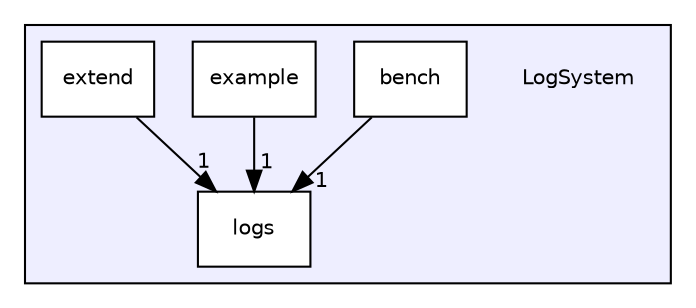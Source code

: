 digraph "LogSystem" {
  compound=true
  node [ fontsize="10", fontname="Helvetica"];
  edge [ labelfontsize="10", labelfontname="Helvetica"];
  subgraph clusterdir_4cbba92824be15c0cc357751a3ad142b {
    graph [ bgcolor="#eeeeff", pencolor="black", label="" URL="dir_4cbba92824be15c0cc357751a3ad142b.html"];
    dir_4cbba92824be15c0cc357751a3ad142b [shape=plaintext label="LogSystem"];
  dir_933210810c57def151790e21977574b8 [shape=box label="bench" fillcolor="white" style="filled" URL="dir_933210810c57def151790e21977574b8.html"];
  dir_d95012404068d90937fc8d90f7d348b5 [shape=box label="example" fillcolor="white" style="filled" URL="dir_d95012404068d90937fc8d90f7d348b5.html"];
  dir_351a10ff9353d43229426193bf6ffcfe [shape=box label="extend" fillcolor="white" style="filled" URL="dir_351a10ff9353d43229426193bf6ffcfe.html"];
  dir_478f9cefe59a3b5a8bfb557f8a1a89d8 [shape=box label="logs" fillcolor="white" style="filled" URL="dir_478f9cefe59a3b5a8bfb557f8a1a89d8.html"];
  }
  dir_351a10ff9353d43229426193bf6ffcfe->dir_478f9cefe59a3b5a8bfb557f8a1a89d8 [headlabel="1", labeldistance=1.5 headhref="dir_000003_000004.html"];
  dir_933210810c57def151790e21977574b8->dir_478f9cefe59a3b5a8bfb557f8a1a89d8 [headlabel="1", labeldistance=1.5 headhref="dir_000001_000004.html"];
  dir_d95012404068d90937fc8d90f7d348b5->dir_478f9cefe59a3b5a8bfb557f8a1a89d8 [headlabel="1", labeldistance=1.5 headhref="dir_000002_000004.html"];
}
